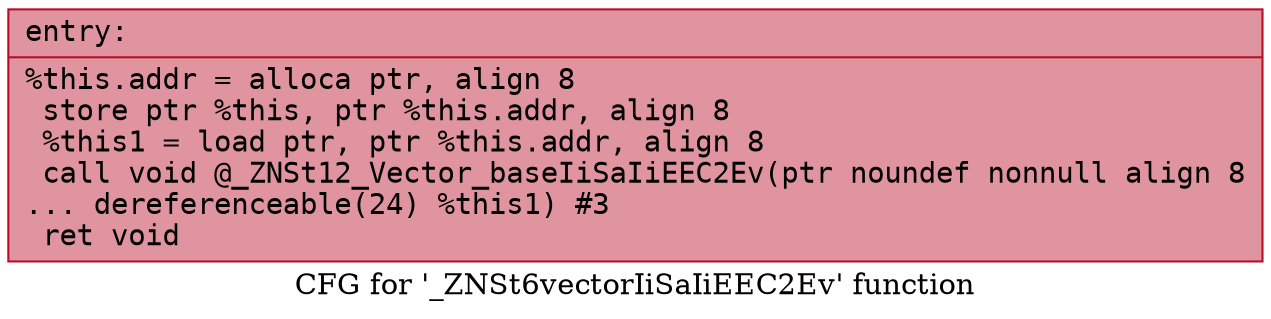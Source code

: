 digraph "CFG for '_ZNSt6vectorIiSaIiEEC2Ev' function" {
	label="CFG for '_ZNSt6vectorIiSaIiEEC2Ev' function";

	Node0x56307d5c0e10 [shape=record,color="#b70d28ff", style=filled, fillcolor="#b70d2870" fontname="Courier",label="{entry:\l|  %this.addr = alloca ptr, align 8\l  store ptr %this, ptr %this.addr, align 8\l  %this1 = load ptr, ptr %this.addr, align 8\l  call void @_ZNSt12_Vector_baseIiSaIiEEC2Ev(ptr noundef nonnull align 8\l... dereferenceable(24) %this1) #3\l  ret void\l}"];
}
